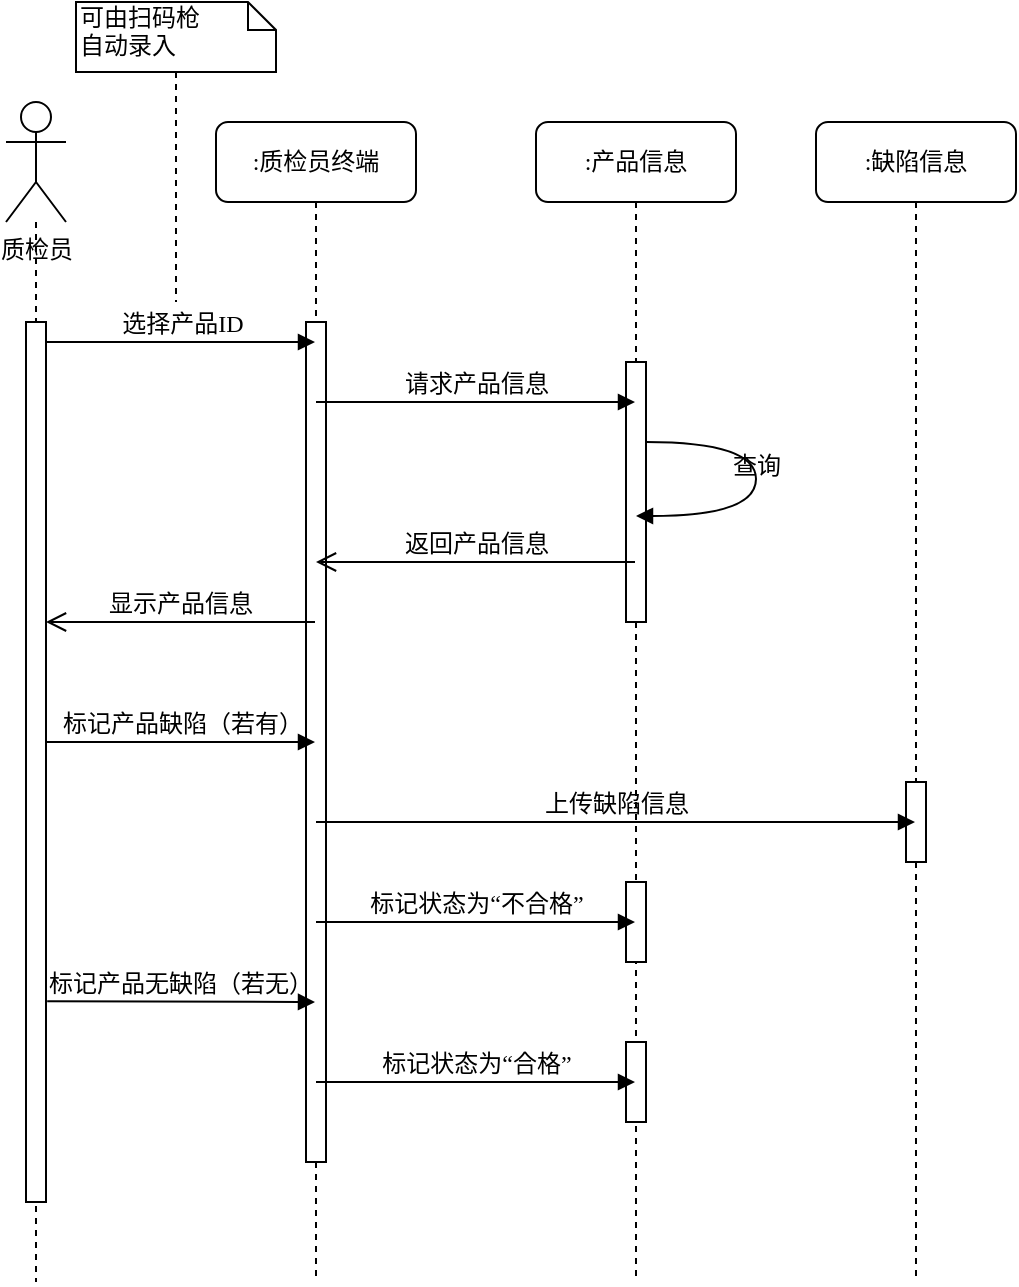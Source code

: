 <mxfile version="20.6.2" type="device"><diagram name="Page-1" id="13e1069c-82ec-6db2-03f1-153e76fe0fe0"><mxGraphModel dx="1221" dy="728" grid="1" gridSize="10" guides="1" tooltips="1" connect="1" arrows="1" fold="1" page="1" pageScale="1" pageWidth="1100" pageHeight="850" background="none" math="0" shadow="0"><root><mxCell id="0"/><mxCell id="1" parent="0"/><mxCell id="7baba1c4bc27f4b0-2" value=":质检员终端" style="shape=umlLifeline;perimeter=lifelinePerimeter;whiteSpace=wrap;html=1;container=1;collapsible=0;recursiveResize=0;outlineConnect=0;rounded=1;shadow=0;comic=0;labelBackgroundColor=none;strokeWidth=1;fontFamily=Verdana;fontSize=12;align=center;" parent="1" vertex="1"><mxGeometry x="287" y="80" width="100" height="580" as="geometry"/></mxCell><mxCell id="7baba1c4bc27f4b0-10" value="" style="html=1;points=[];perimeter=orthogonalPerimeter;rounded=0;shadow=0;comic=0;labelBackgroundColor=none;strokeWidth=1;fontFamily=Verdana;fontSize=12;align=center;" parent="7baba1c4bc27f4b0-2" vertex="1"><mxGeometry x="45" y="100" width="10" height="420" as="geometry"/></mxCell><mxCell id="7baba1c4bc27f4b0-3" value=":产品信息" style="shape=umlLifeline;perimeter=lifelinePerimeter;whiteSpace=wrap;html=1;container=1;collapsible=0;recursiveResize=0;outlineConnect=0;rounded=1;shadow=0;comic=0;labelBackgroundColor=none;strokeWidth=1;fontFamily=Verdana;fontSize=12;align=center;" parent="1" vertex="1"><mxGeometry x="447" y="80" width="100" height="580" as="geometry"/></mxCell><mxCell id="7baba1c4bc27f4b0-13" value="" style="html=1;points=[];perimeter=orthogonalPerimeter;rounded=0;shadow=0;comic=0;labelBackgroundColor=none;strokeWidth=1;fontFamily=Verdana;fontSize=12;align=center;" parent="7baba1c4bc27f4b0-3" vertex="1"><mxGeometry x="45" y="120" width="10" height="130" as="geometry"/></mxCell><mxCell id="6QHrAsNUNhLvbTnuh7eC-9" value="查询" style="html=1;verticalAlign=bottom;endArrow=block;labelBackgroundColor=none;fontFamily=Verdana;fontSize=12;elbow=vertical;edgeStyle=orthogonalEdgeStyle;curved=1;exitX=1.038;exitY=0.345;exitPerimeter=0;" edge="1" parent="7baba1c4bc27f4b0-3" target="7baba1c4bc27f4b0-3"><mxGeometry relative="1" as="geometry"><mxPoint x="55.0" y="160.0" as="sourcePoint"/><mxPoint x="59.62" y="197.92" as="targetPoint"/><Array as="points"><mxPoint x="110" y="160"/><mxPoint x="110" y="197"/></Array></mxGeometry></mxCell><mxCell id="6QHrAsNUNhLvbTnuh7eC-11" value="" style="html=1;points=[];perimeter=orthogonalPerimeter;rounded=0;shadow=0;comic=0;labelBackgroundColor=none;strokeWidth=1;fontFamily=Verdana;fontSize=12;align=center;" vertex="1" parent="7baba1c4bc27f4b0-3"><mxGeometry x="45" y="380" width="10" height="40" as="geometry"/></mxCell><mxCell id="6QHrAsNUNhLvbTnuh7eC-16" value="" style="html=1;points=[];perimeter=orthogonalPerimeter;rounded=0;shadow=0;comic=0;labelBackgroundColor=none;strokeWidth=1;fontFamily=Verdana;fontSize=12;align=center;" vertex="1" parent="7baba1c4bc27f4b0-3"><mxGeometry x="45" y="460" width="10" height="40" as="geometry"/></mxCell><mxCell id="7baba1c4bc27f4b0-4" value=":缺陷信息" style="shape=umlLifeline;perimeter=lifelinePerimeter;whiteSpace=wrap;html=1;container=1;collapsible=0;recursiveResize=0;outlineConnect=0;rounded=1;shadow=0;comic=0;labelBackgroundColor=none;strokeWidth=1;fontFamily=Verdana;fontSize=12;align=center;" parent="1" vertex="1"><mxGeometry x="587" y="80" width="100" height="580" as="geometry"/></mxCell><mxCell id="7baba1c4bc27f4b0-22" value="" style="html=1;points=[];perimeter=orthogonalPerimeter;rounded=0;shadow=0;comic=0;labelBackgroundColor=none;strokeWidth=1;fontFamily=Verdana;fontSize=12;align=center;" parent="7baba1c4bc27f4b0-4" vertex="1"><mxGeometry x="45" y="330" width="10" height="40" as="geometry"/></mxCell><mxCell id="7baba1c4bc27f4b0-23" value="上传缺陷信息" style="html=1;verticalAlign=bottom;endArrow=block;labelBackgroundColor=none;fontFamily=Verdana;fontSize=12;" parent="1" source="7baba1c4bc27f4b0-2" target="7baba1c4bc27f4b0-4" edge="1"><mxGeometry relative="1" as="geometry"><mxPoint x="557" y="420" as="sourcePoint"/><Array as="points"><mxPoint x="407" y="430"/></Array></mxGeometry></mxCell><mxCell id="7baba1c4bc27f4b0-11" value="选择产品ID" style="html=1;verticalAlign=bottom;endArrow=block;labelBackgroundColor=none;fontFamily=Verdana;fontSize=12;edgeStyle=elbowEdgeStyle;elbow=vertical;" parent="1" source="7baba1c4bc27f4b0-9" target="7baba1c4bc27f4b0-2" edge="1"><mxGeometry relative="1" as="geometry"><mxPoint x="267" y="190" as="sourcePoint"/><Array as="points"><mxPoint x="227" y="190"/></Array></mxGeometry></mxCell><mxCell id="7baba1c4bc27f4b0-14" value="请求产品信息" style="html=1;verticalAlign=bottom;endArrow=block;labelBackgroundColor=none;fontFamily=Verdana;fontSize=12;edgeStyle=elbowEdgeStyle;elbow=vertical;" parent="1" source="7baba1c4bc27f4b0-2" target="7baba1c4bc27f4b0-3" edge="1"><mxGeometry relative="1" as="geometry"><mxPoint x="417" y="200" as="sourcePoint"/><mxPoint x="493" y="220" as="targetPoint"/><Array as="points"><mxPoint x="397" y="220"/><mxPoint x="397" y="280"/></Array></mxGeometry></mxCell><mxCell id="6QHrAsNUNhLvbTnuh7eC-2" style="edgeStyle=orthogonalEdgeStyle;rounded=0;orthogonalLoop=1;jettySize=auto;html=1;endArrow=none;endFill=0;dashed=1;" edge="1" parent="1" source="6QHrAsNUNhLvbTnuh7eC-1"><mxGeometry relative="1" as="geometry"><mxPoint x="197" y="660" as="targetPoint"/></mxGeometry></mxCell><mxCell id="6QHrAsNUNhLvbTnuh7eC-3" value="" style="edgeStyle=orthogonalEdgeStyle;rounded=0;orthogonalLoop=1;jettySize=auto;html=1;dashed=1;endArrow=none;endFill=0;" edge="1" parent="1" source="6QHrAsNUNhLvbTnuh7eC-1" target="7baba1c4bc27f4b0-9"><mxGeometry relative="1" as="geometry"/></mxCell><mxCell id="6QHrAsNUNhLvbTnuh7eC-1" value="质检员" style="shape=umlActor;verticalLabelPosition=bottom;verticalAlign=top;html=1;" vertex="1" parent="1"><mxGeometry x="182" y="70" width="30" height="60" as="geometry"/></mxCell><mxCell id="7baba1c4bc27f4b0-9" value="" style="html=1;points=[];perimeter=orthogonalPerimeter;rounded=0;shadow=0;comic=0;labelBackgroundColor=none;strokeWidth=1;fontFamily=Verdana;fontSize=12;align=center;" parent="1" vertex="1"><mxGeometry x="192" y="180" width="10" height="440" as="geometry"/></mxCell><mxCell id="6QHrAsNUNhLvbTnuh7eC-5" style="edgeStyle=orthogonalEdgeStyle;rounded=0;orthogonalLoop=1;jettySize=auto;html=1;dashed=1;endArrow=none;endFill=0;" edge="1" parent="1" source="6QHrAsNUNhLvbTnuh7eC-4"><mxGeometry relative="1" as="geometry"><mxPoint x="267" y="170" as="targetPoint"/></mxGeometry></mxCell><mxCell id="6QHrAsNUNhLvbTnuh7eC-4" value="可由扫码枪&lt;br&gt;自动录入" style="shape=note;whiteSpace=wrap;html=1;size=14;verticalAlign=top;align=left;spacingTop=-6;rounded=0;shadow=0;comic=0;labelBackgroundColor=none;strokeWidth=1;fontFamily=Verdana;fontSize=12" vertex="1" parent="1"><mxGeometry x="217" y="20" width="100" height="35" as="geometry"/></mxCell><mxCell id="6QHrAsNUNhLvbTnuh7eC-7" value="显示产品信息" style="html=1;verticalAlign=bottom;endArrow=open;endSize=8;labelBackgroundColor=none;fontFamily=Verdana;fontSize=12;edgeStyle=elbowEdgeStyle;elbow=vertical;" edge="1" parent="1" source="7baba1c4bc27f4b0-2" target="7baba1c4bc27f4b0-9"><mxGeometry relative="1" as="geometry"><mxPoint x="257" y="330" as="targetPoint"/><Array as="points"><mxPoint x="227" y="330"/><mxPoint x="277" y="330"/><mxPoint x="307" y="330"/></Array><mxPoint x="332" y="330" as="sourcePoint"/></mxGeometry></mxCell><mxCell id="6QHrAsNUNhLvbTnuh7eC-8" value="标记产品缺陷（若有）" style="html=1;verticalAlign=bottom;endArrow=block;labelBackgroundColor=none;fontFamily=Verdana;fontSize=12;edgeStyle=elbowEdgeStyle;elbow=vertical;" edge="1" parent="1" target="7baba1c4bc27f4b0-2"><mxGeometry relative="1" as="geometry"><mxPoint x="202" y="390" as="sourcePoint"/><mxPoint x="332" y="390" as="targetPoint"/></mxGeometry></mxCell><mxCell id="6QHrAsNUNhLvbTnuh7eC-10" value="返回产品信息" style="html=1;verticalAlign=bottom;endArrow=open;endSize=8;labelBackgroundColor=none;fontFamily=Verdana;fontSize=12;edgeStyle=elbowEdgeStyle;elbow=vertical;" edge="1" parent="1" source="7baba1c4bc27f4b0-3" target="7baba1c4bc27f4b0-2"><mxGeometry relative="1" as="geometry"><mxPoint x="347" y="300" as="targetPoint"/><Array as="points"><mxPoint x="427" y="300"/><mxPoint x="367" y="300"/><mxPoint x="452" y="300"/></Array><mxPoint x="477" y="300" as="sourcePoint"/></mxGeometry></mxCell><mxCell id="6QHrAsNUNhLvbTnuh7eC-12" value="标记状态为“不合格”" style="html=1;verticalAlign=bottom;endArrow=block;labelBackgroundColor=none;fontFamily=Verdana;fontSize=12;edgeStyle=elbowEdgeStyle;elbow=vertical;" edge="1" parent="1" source="7baba1c4bc27f4b0-2" target="7baba1c4bc27f4b0-3"><mxGeometry relative="1" as="geometry"><mxPoint x="336.5" y="220" as="sourcePoint"/><mxPoint x="496.5" y="220" as="targetPoint"/><Array as="points"><mxPoint x="427" y="480"/><mxPoint x="457" y="470"/><mxPoint x="467" y="400"/><mxPoint x="397" y="220"/><mxPoint x="397" y="280"/></Array></mxGeometry></mxCell><mxCell id="6QHrAsNUNhLvbTnuh7eC-15" value="标记产品无缺陷（若无）" style="html=1;verticalAlign=bottom;endArrow=block;labelBackgroundColor=none;fontFamily=Verdana;fontSize=12;edgeStyle=elbowEdgeStyle;elbow=vertical;exitX=1.06;exitY=0.772;exitDx=0;exitDy=0;exitPerimeter=0;" edge="1" parent="1" source="7baba1c4bc27f4b0-9" target="7baba1c4bc27f4b0-2"><mxGeometry relative="1" as="geometry"><mxPoint x="202" y="390" as="sourcePoint"/><mxPoint x="336.5" y="390" as="targetPoint"/><Array as="points"><mxPoint x="297" y="520"/></Array></mxGeometry></mxCell><mxCell id="6QHrAsNUNhLvbTnuh7eC-17" value="标记状态为“合格”" style="html=1;verticalAlign=bottom;endArrow=block;labelBackgroundColor=none;fontFamily=Verdana;fontSize=12;edgeStyle=elbowEdgeStyle;elbow=vertical;" edge="1" parent="1" source="7baba1c4bc27f4b0-2" target="7baba1c4bc27f4b0-3"><mxGeometry relative="1" as="geometry"><mxPoint x="336.5" y="480" as="sourcePoint"/><mxPoint x="496.5" y="480" as="targetPoint"/><Array as="points"><mxPoint x="427" y="560"/><mxPoint x="457" y="470"/><mxPoint x="467" y="400"/><mxPoint x="397" y="220"/><mxPoint x="397" y="280"/></Array></mxGeometry></mxCell></root></mxGraphModel></diagram></mxfile>